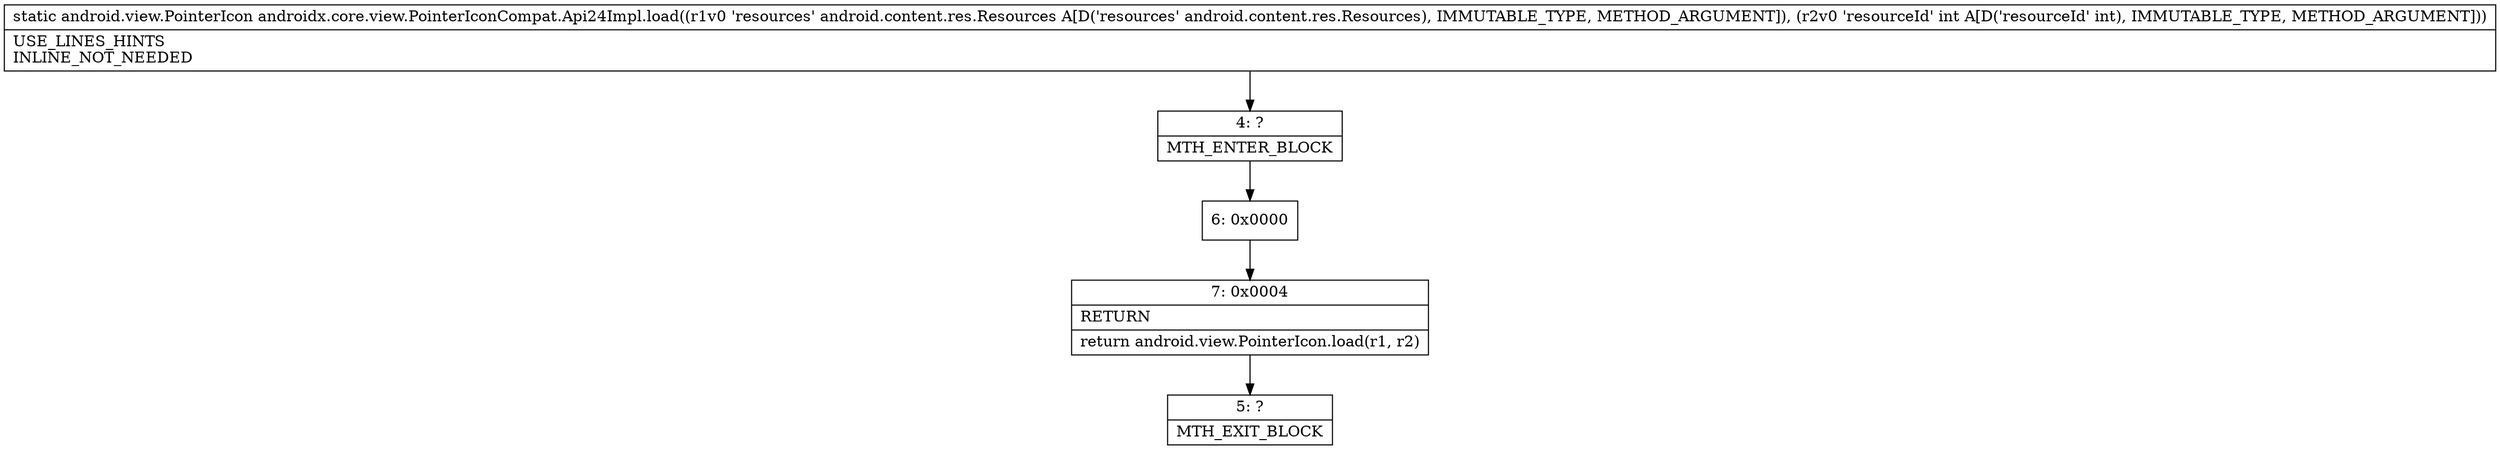 digraph "CFG forandroidx.core.view.PointerIconCompat.Api24Impl.load(Landroid\/content\/res\/Resources;I)Landroid\/view\/PointerIcon;" {
Node_4 [shape=record,label="{4\:\ ?|MTH_ENTER_BLOCK\l}"];
Node_6 [shape=record,label="{6\:\ 0x0000}"];
Node_7 [shape=record,label="{7\:\ 0x0004|RETURN\l|return android.view.PointerIcon.load(r1, r2)\l}"];
Node_5 [shape=record,label="{5\:\ ?|MTH_EXIT_BLOCK\l}"];
MethodNode[shape=record,label="{static android.view.PointerIcon androidx.core.view.PointerIconCompat.Api24Impl.load((r1v0 'resources' android.content.res.Resources A[D('resources' android.content.res.Resources), IMMUTABLE_TYPE, METHOD_ARGUMENT]), (r2v0 'resourceId' int A[D('resourceId' int), IMMUTABLE_TYPE, METHOD_ARGUMENT]))  | USE_LINES_HINTS\lINLINE_NOT_NEEDED\l}"];
MethodNode -> Node_4;Node_4 -> Node_6;
Node_6 -> Node_7;
Node_7 -> Node_5;
}

